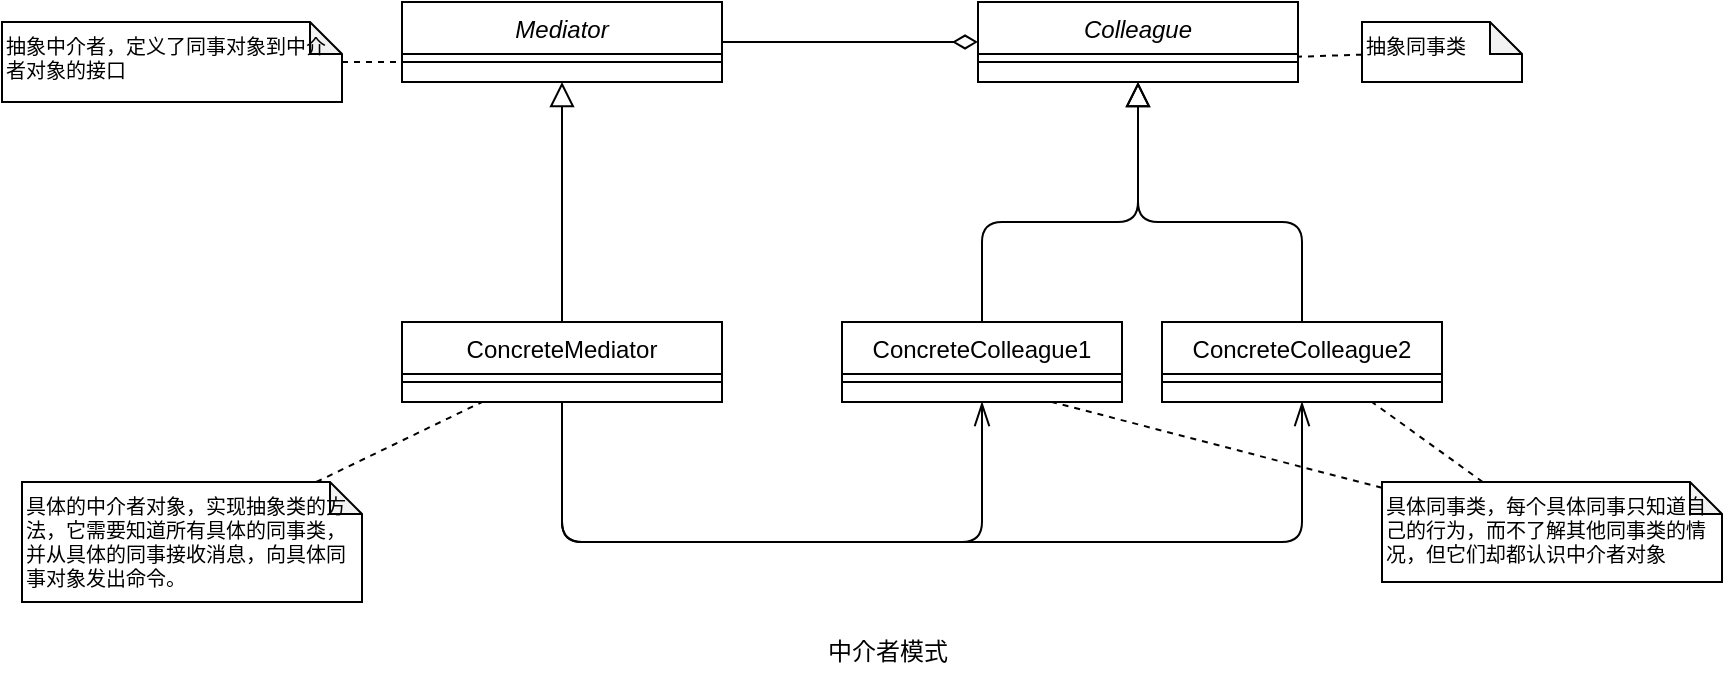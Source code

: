 <mxfile>
    <diagram id="15xwxj2BALpQEUSO9TQE" name="Page-1">
        <mxGraphModel dx="694" dy="649" grid="1" gridSize="10" guides="1" tooltips="1" connect="1" arrows="1" fold="1" page="1" pageScale="1" pageWidth="1169" pageHeight="827" math="0" shadow="0">
            <root>
                <mxCell id="0"/>
                <mxCell id="1" parent="0"/>
                <mxCell id="2" value="Mediator" style="swimlane;fontStyle=2;align=center;verticalAlign=top;childLayout=stackLayout;horizontal=1;startSize=26;horizontalStack=0;resizeParent=1;resizeLast=0;collapsible=1;marginBottom=0;rounded=0;shadow=0;strokeWidth=1;" parent="1" vertex="1">
                    <mxGeometry x="210" y="20" width="160" height="40" as="geometry">
                        <mxRectangle x="230" y="140" width="160" height="26" as="alternateBounds"/>
                    </mxGeometry>
                </mxCell>
                <mxCell id="6" value="" style="line;html=1;strokeWidth=1;align=left;verticalAlign=middle;spacingTop=-1;spacingLeft=3;spacingRight=3;rotatable=0;labelPosition=right;points=[];portConstraint=eastwest;" parent="2" vertex="1">
                    <mxGeometry y="26" width="160" height="8" as="geometry"/>
                </mxCell>
                <mxCell id="38" style="edgeStyle=none;html=1;entryX=0.5;entryY=1;entryDx=0;entryDy=0;startArrow=none;startFill=0;endArrow=block;endFill=0;startSize=10;endSize=10;" edge="1" parent="1" source="8" target="2">
                    <mxGeometry relative="1" as="geometry"/>
                </mxCell>
                <mxCell id="39" style="edgeStyle=none;html=1;entryX=0.5;entryY=1;entryDx=0;entryDy=0;startArrow=none;startFill=0;endArrow=openThin;endFill=0;startSize=10;endSize=10;" edge="1" parent="1" source="8" target="15">
                    <mxGeometry relative="1" as="geometry">
                        <Array as="points">
                            <mxPoint x="290" y="290"/>
                            <mxPoint x="500" y="290"/>
                        </Array>
                    </mxGeometry>
                </mxCell>
                <mxCell id="40" style="edgeStyle=none;html=1;entryX=0.5;entryY=1;entryDx=0;entryDy=0;startArrow=none;startFill=0;endArrow=openThin;endFill=0;startSize=10;endSize=10;" edge="1" parent="1" source="8" target="33">
                    <mxGeometry relative="1" as="geometry">
                        <Array as="points">
                            <mxPoint x="290" y="290"/>
                            <mxPoint x="660" y="290"/>
                        </Array>
                    </mxGeometry>
                </mxCell>
                <mxCell id="8" value="ConcreteMediator" style="swimlane;fontStyle=0;align=center;verticalAlign=top;childLayout=stackLayout;horizontal=1;startSize=26;horizontalStack=0;resizeParent=1;resizeLast=0;collapsible=1;marginBottom=0;rounded=0;shadow=0;strokeWidth=1;" parent="1" vertex="1">
                    <mxGeometry x="210" y="180" width="160" height="40" as="geometry">
                        <mxRectangle x="130" y="380" width="160" height="26" as="alternateBounds"/>
                    </mxGeometry>
                </mxCell>
                <mxCell id="11" value="" style="line;html=1;strokeWidth=1;align=left;verticalAlign=middle;spacingTop=-1;spacingLeft=3;spacingRight=3;rotatable=0;labelPosition=right;points=[];portConstraint=eastwest;" parent="8" vertex="1">
                    <mxGeometry y="26" width="160" height="8" as="geometry"/>
                </mxCell>
                <mxCell id="35" style="edgeStyle=none;html=1;entryX=0.5;entryY=1;entryDx=0;entryDy=0;endArrow=block;endFill=0;endSize=10;" edge="1" parent="1" source="15" target="19">
                    <mxGeometry relative="1" as="geometry">
                        <Array as="points">
                            <mxPoint x="500" y="130"/>
                            <mxPoint x="578" y="130"/>
                        </Array>
                    </mxGeometry>
                </mxCell>
                <mxCell id="15" value="ConcreteColleague1" style="swimlane;fontStyle=0;align=center;verticalAlign=top;childLayout=stackLayout;horizontal=1;startSize=26;horizontalStack=0;resizeParent=1;resizeLast=0;collapsible=1;marginBottom=0;rounded=0;shadow=0;strokeWidth=1;" parent="1" vertex="1">
                    <mxGeometry x="430" y="180" width="140" height="40" as="geometry">
                        <mxRectangle x="340" y="380" width="170" height="26" as="alternateBounds"/>
                    </mxGeometry>
                </mxCell>
                <mxCell id="17" value="" style="line;html=1;strokeWidth=1;align=left;verticalAlign=middle;spacingTop=-1;spacingLeft=3;spacingRight=3;rotatable=0;labelPosition=right;points=[];portConstraint=eastwest;" parent="15" vertex="1">
                    <mxGeometry y="26" width="140" height="8" as="geometry"/>
                </mxCell>
                <mxCell id="37" style="edgeStyle=none;html=1;entryX=1;entryY=0.5;entryDx=0;entryDy=0;endArrow=none;endFill=0;endSize=10;startArrow=diamondThin;startFill=0;startSize=10;" edge="1" parent="1" source="19" target="2">
                    <mxGeometry relative="1" as="geometry"/>
                </mxCell>
                <mxCell id="19" value="Colleague" style="swimlane;fontStyle=2;align=center;verticalAlign=top;childLayout=stackLayout;horizontal=1;startSize=26;horizontalStack=0;resizeParent=1;resizeLast=0;collapsible=1;marginBottom=0;rounded=0;shadow=0;strokeWidth=1;" parent="1" vertex="1">
                    <mxGeometry x="498" y="20" width="160" height="40" as="geometry">
                        <mxRectangle x="550" y="140" width="160" height="26" as="alternateBounds"/>
                    </mxGeometry>
                </mxCell>
                <mxCell id="25" value="" style="line;html=1;strokeWidth=1;align=left;verticalAlign=middle;spacingTop=-1;spacingLeft=3;spacingRight=3;rotatable=0;labelPosition=right;points=[];portConstraint=eastwest;" parent="19" vertex="1">
                    <mxGeometry y="26" width="160" height="8" as="geometry"/>
                </mxCell>
                <mxCell id="36" style="edgeStyle=none;html=1;entryX=0.5;entryY=1;entryDx=0;entryDy=0;endArrow=block;endFill=0;endSize=10;" edge="1" parent="1" source="33" target="19">
                    <mxGeometry relative="1" as="geometry">
                        <mxPoint x="600" y="100" as="targetPoint"/>
                        <Array as="points">
                            <mxPoint x="660" y="130"/>
                            <mxPoint x="578" y="130"/>
                        </Array>
                    </mxGeometry>
                </mxCell>
                <mxCell id="33" value="ConcreteColleague2" style="swimlane;fontStyle=0;align=center;verticalAlign=top;childLayout=stackLayout;horizontal=1;startSize=26;horizontalStack=0;resizeParent=1;resizeLast=0;collapsible=1;marginBottom=0;rounded=0;shadow=0;strokeWidth=1;" vertex="1" parent="1">
                    <mxGeometry x="590" y="180" width="140" height="40" as="geometry">
                        <mxRectangle x="340" y="380" width="170" height="26" as="alternateBounds"/>
                    </mxGeometry>
                </mxCell>
                <mxCell id="34" value="" style="line;html=1;strokeWidth=1;align=left;verticalAlign=middle;spacingTop=-1;spacingLeft=3;spacingRight=3;rotatable=0;labelPosition=right;points=[];portConstraint=eastwest;" vertex="1" parent="33">
                    <mxGeometry y="26" width="140" height="8" as="geometry"/>
                </mxCell>
                <mxCell id="41" value="中介者模式" style="text;html=1;strokeColor=none;fillColor=none;align=center;verticalAlign=middle;whiteSpace=wrap;rounded=0;" vertex="1" parent="1">
                    <mxGeometry x="408" y="330" width="90" height="30" as="geometry"/>
                </mxCell>
                <mxCell id="43" value="" style="edgeStyle=none;html=1;startArrow=none;startFill=0;endArrow=none;endFill=0;startSize=10;endSize=10;dashed=1;" edge="1" parent="1" source="42" target="6">
                    <mxGeometry relative="1" as="geometry"/>
                </mxCell>
                <mxCell id="42" value="抽象中介者，定义了同事对象到中介者对象的接口" style="shape=note;whiteSpace=wrap;html=1;backgroundOutline=1;darkOpacity=0.05;size=16;fontSize=10;align=left;verticalAlign=top;" vertex="1" parent="1">
                    <mxGeometry x="10" y="30" width="170" height="40" as="geometry"/>
                </mxCell>
                <mxCell id="45" style="edgeStyle=none;html=1;entryX=0.25;entryY=1;entryDx=0;entryDy=0;dashed=1;fontSize=10;startArrow=none;startFill=0;endArrow=none;endFill=0;startSize=10;endSize=10;" edge="1" parent="1" source="44" target="8">
                    <mxGeometry relative="1" as="geometry"/>
                </mxCell>
                <mxCell id="44" value="具体的中介者对象，实现抽象类的方法，它需要知道所有具体的同事类，并从具体的同事接收消息，向具体同事对象发出命令。" style="shape=note;whiteSpace=wrap;html=1;backgroundOutline=1;darkOpacity=0.05;size=16;fontSize=10;align=left;verticalAlign=top;" vertex="1" parent="1">
                    <mxGeometry x="20" y="260" width="170" height="60" as="geometry"/>
                </mxCell>
                <mxCell id="47" value="" style="edgeStyle=none;html=1;dashed=1;fontSize=10;startArrow=none;startFill=0;endArrow=none;endFill=0;startSize=10;endSize=10;" edge="1" parent="1" source="46" target="25">
                    <mxGeometry relative="1" as="geometry"/>
                </mxCell>
                <mxCell id="46" value="抽象同事类" style="shape=note;whiteSpace=wrap;html=1;backgroundOutline=1;darkOpacity=0.05;size=16;fontSize=10;align=left;verticalAlign=top;" vertex="1" parent="1">
                    <mxGeometry x="690" y="30" width="80" height="30" as="geometry"/>
                </mxCell>
                <mxCell id="49" style="edgeStyle=none;html=1;entryX=0.75;entryY=1;entryDx=0;entryDy=0;dashed=1;fontSize=10;startArrow=none;startFill=0;endArrow=none;endFill=0;startSize=10;endSize=10;" edge="1" parent="1" source="48" target="33">
                    <mxGeometry relative="1" as="geometry"/>
                </mxCell>
                <mxCell id="50" style="edgeStyle=none;html=1;entryX=0.75;entryY=1;entryDx=0;entryDy=0;dashed=1;fontSize=10;startArrow=none;startFill=0;endArrow=none;endFill=0;startSize=10;endSize=10;" edge="1" parent="1" source="48" target="15">
                    <mxGeometry relative="1" as="geometry"/>
                </mxCell>
                <mxCell id="48" value="具体同事类，每个具体同事只知道自己的行为，而不了解其他同事类的情况，但它们却都认识中介者对象" style="shape=note;whiteSpace=wrap;html=1;backgroundOutline=1;darkOpacity=0.05;size=16;fontSize=10;align=left;verticalAlign=top;" vertex="1" parent="1">
                    <mxGeometry x="700" y="260" width="170" height="50" as="geometry"/>
                </mxCell>
            </root>
        </mxGraphModel>
    </diagram>
</mxfile>